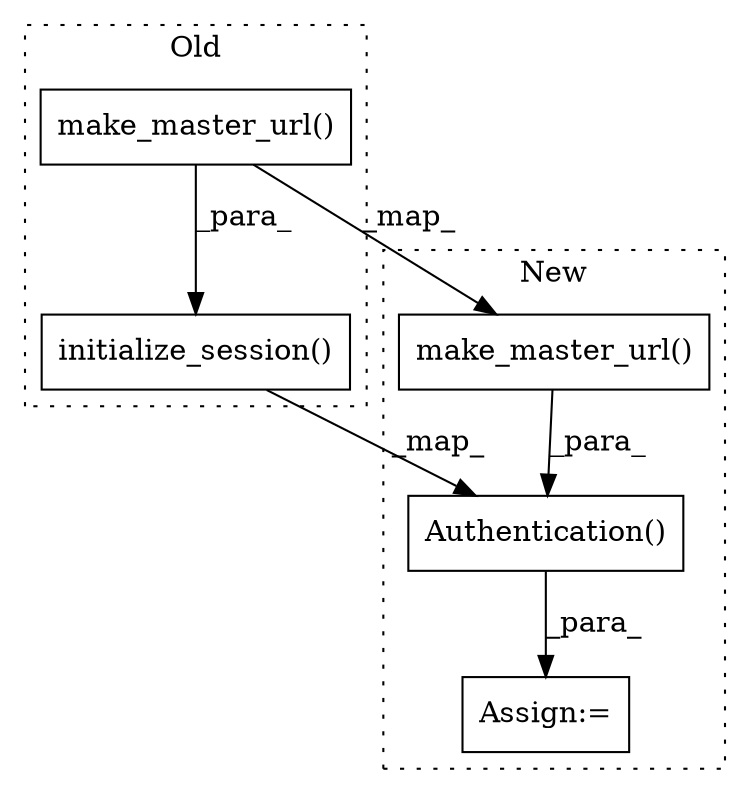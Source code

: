 digraph G {
subgraph cluster0 {
1 [label="make_master_url()" a="75" s="3116" l="22" shape="box"];
4 [label="initialize_session()" a="75" s="3092,3138" l="24,18" shape="box"];
label = "Old";
style="dotted";
}
subgraph cluster1 {
2 [label="make_master_url()" a="75" s="3177" l="22" shape="box"];
3 [label="Assign:=" a="68" s="3144" l="3" shape="box"];
5 [label="Authentication()" a="75" s="3147,3199" l="30,18" shape="box"];
label = "New";
style="dotted";
}
1 -> 4 [label="_para_"];
1 -> 2 [label="_map_"];
2 -> 5 [label="_para_"];
4 -> 5 [label="_map_"];
5 -> 3 [label="_para_"];
}